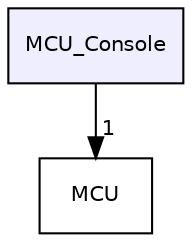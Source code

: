 digraph "MCU_Console" {
  compound=true
  node [ fontsize="10", fontname="Helvetica"];
  edge [ labelfontsize="10", labelfontname="Helvetica"];
  dir_cbd098be43c15cf7fc38899c06b861a1 [shape=box, label="MCU_Console", style="filled", fillcolor="#eeeeff", pencolor="black", URL="dir_cbd098be43c15cf7fc38899c06b861a1.html"];
  dir_9838586c8e1b8c41d059e79659516442 [shape=box label="MCU" URL="dir_9838586c8e1b8c41d059e79659516442.html"];
  dir_cbd098be43c15cf7fc38899c06b861a1->dir_9838586c8e1b8c41d059e79659516442 [headlabel="1", labeldistance=1.5 headhref="dir_000007_000006.html"];
}
